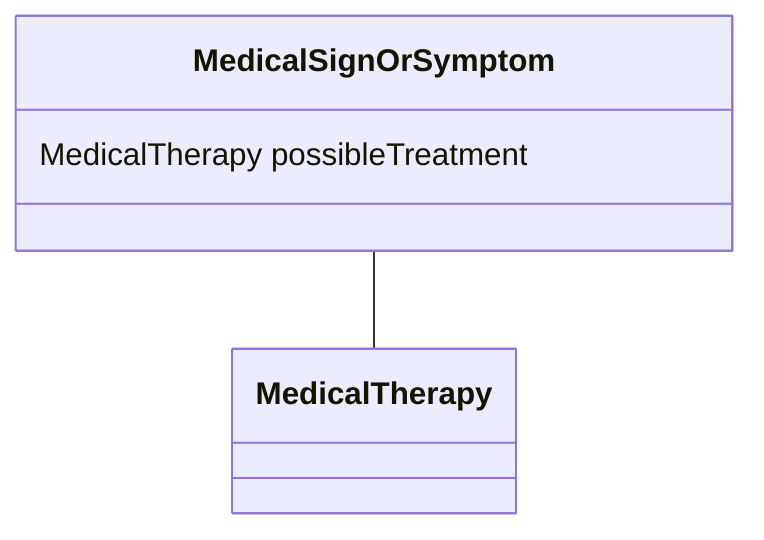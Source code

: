 classDiagram
  MedicalSignOrSymptom -- MedicalTherapy


class MedicalSignOrSymptom {

  MedicalTherapy possibleTreatment

 }